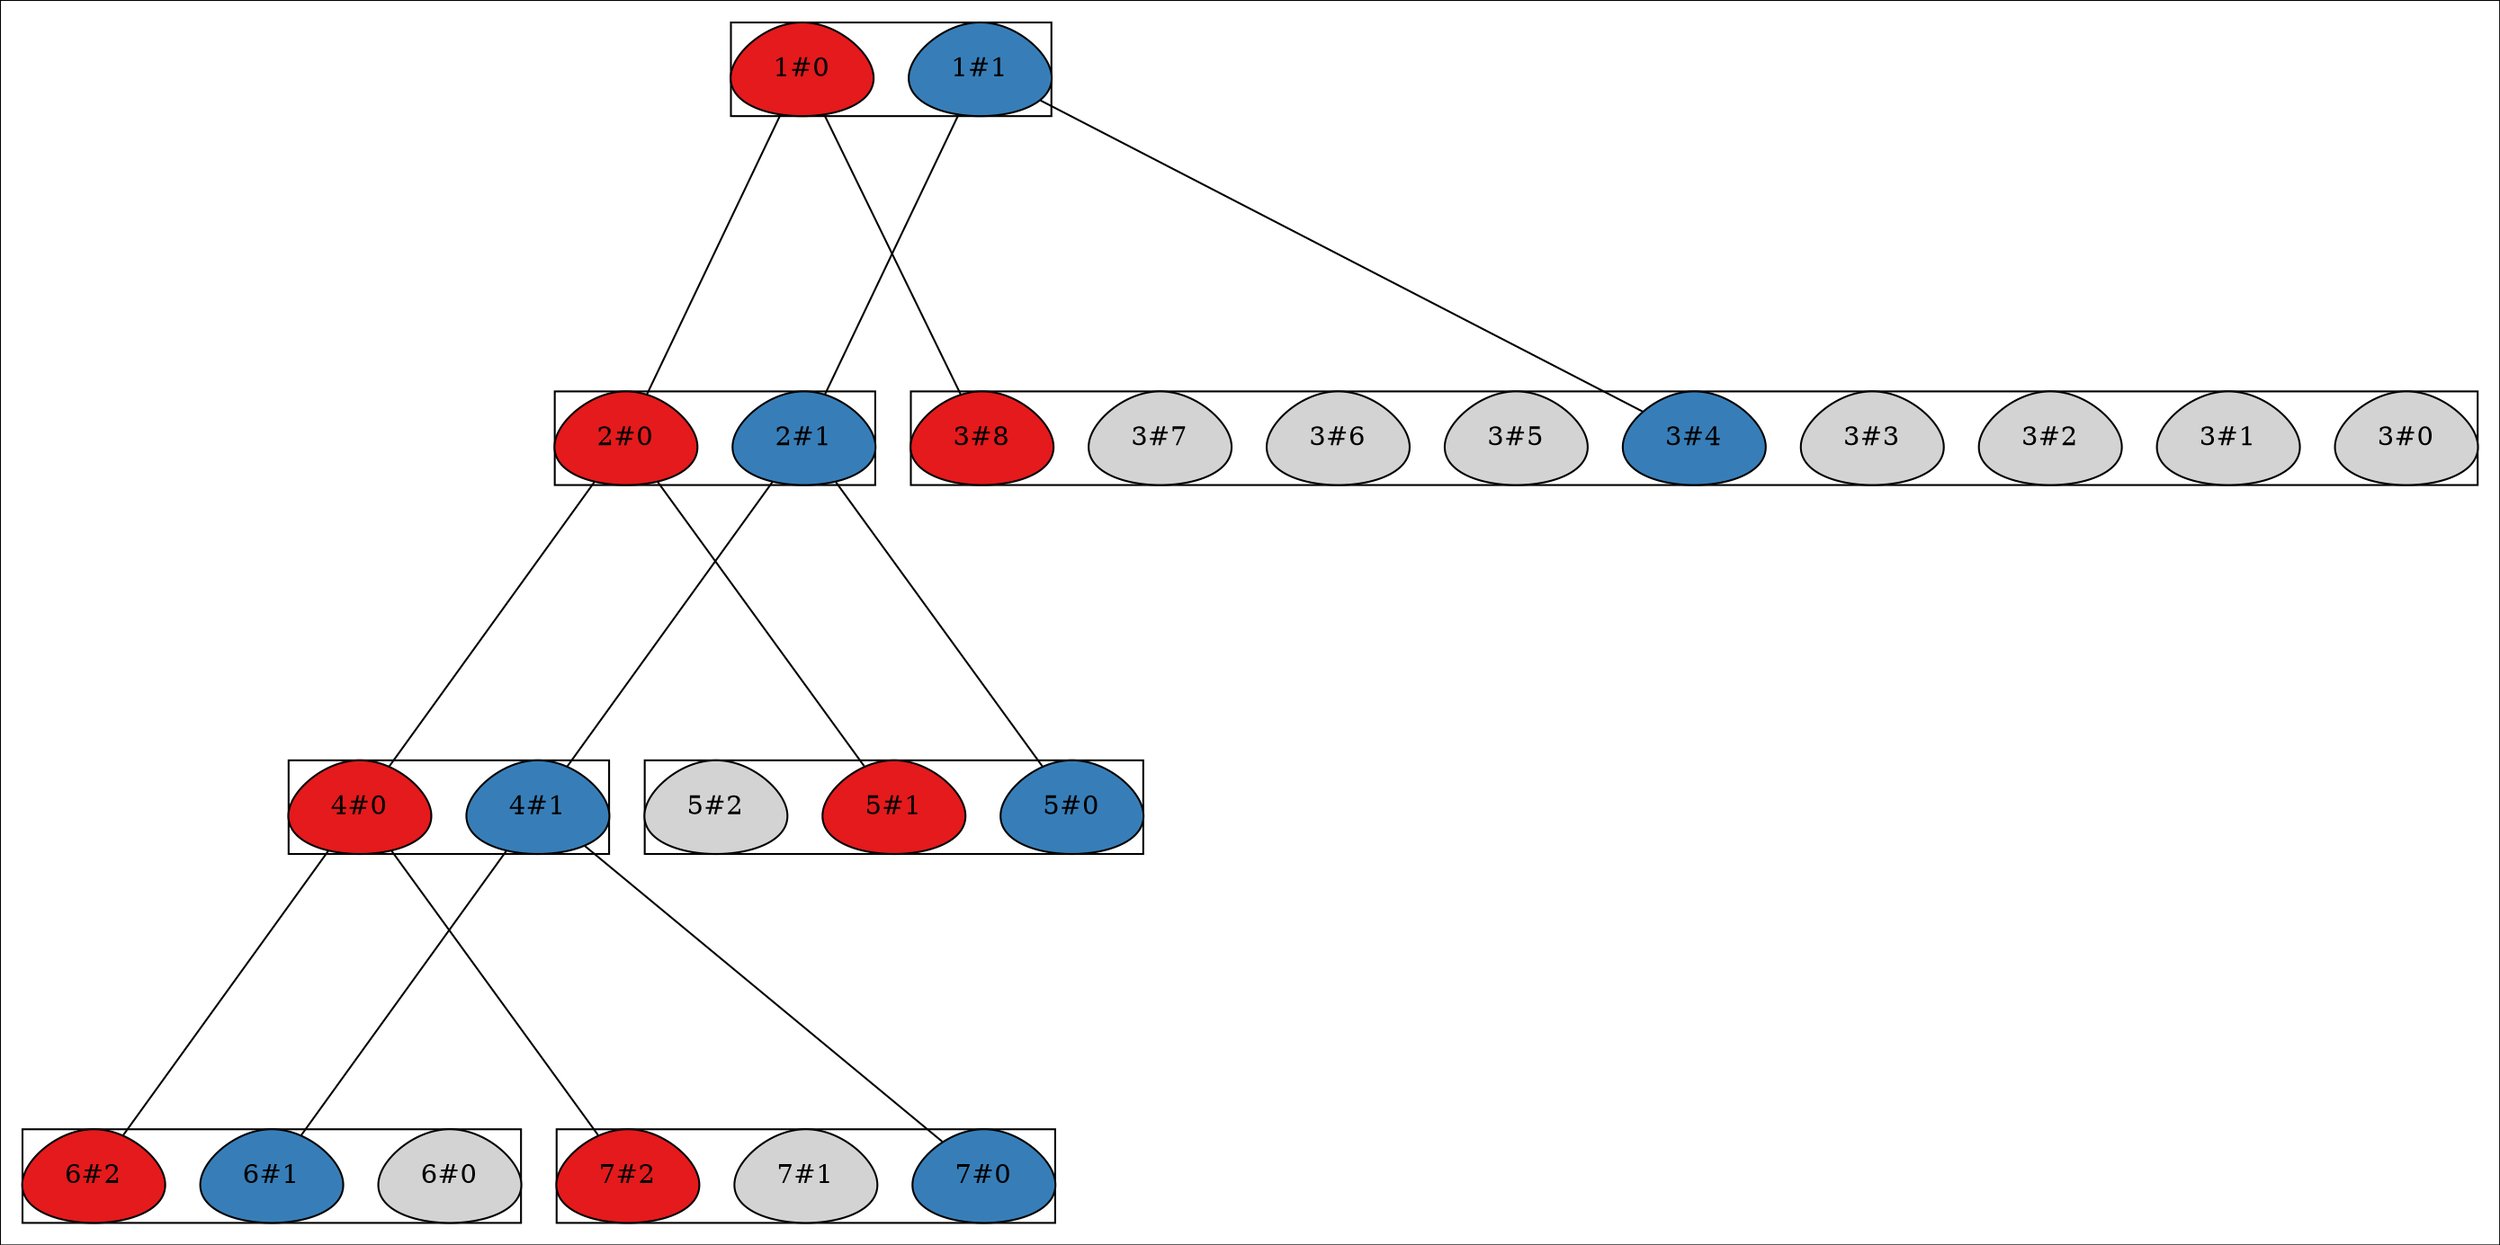 strict digraph G {
colorscheme=set13;
directed=True;
margin="0.0";
newrank=True;
outputorder=edgesfirst;
rankdir=TB;
splines=False;
"1#0" [colorscheme=set13, fillcolor=1, height="0.7", label="1#0", shape=egg, style=filled, width=1];
"1#1" [colorscheme=set13, fillcolor=2, height="0.7", label="1#1", shape=egg, style=filled, width=1];
subgraph cluster_1 {
label="";
rank=same;
"1#0";
"1#1";
}

"2#0" [colorscheme=set13, fillcolor=1, height="0.7", label="2#0", shape=egg, style=filled, width=1];
"2#1" [colorscheme=set13, fillcolor=2, height="0.7", label="2#1", shape=egg, style=filled, width=1];
subgraph cluster_2 {
label="";
rank=same;
"2#0";
"2#1";
}

"3#0" [height="0.7", label="3#0", shape=egg, style=filled, width=1];
"3#1" [height="0.7", label="3#1", shape=egg, style=filled, width=1];
"3#2" [height="0.7", label="3#2", shape=egg, style=filled, width=1];
"3#3" [height="0.7", label="3#3", shape=egg, style=filled, width=1];
"3#4" [colorscheme=set13, fillcolor=2, height="0.7", label="3#4", shape=egg, style=filled, width=1];
"3#5" [height="0.7", label="3#5", shape=egg, style=filled, width=1];
"3#6" [height="0.7", label="3#6", shape=egg, style=filled, width=1];
"3#7" [height="0.7", label="3#7", shape=egg, style=filled, width=1];
"3#8" [colorscheme=set13, fillcolor=1, height="0.7", label="3#8", shape=egg, style=filled, width=1];
subgraph cluster_3 {
label="";
rank=sink;
"3#0";
"3#1";
"3#2";
"3#3";
"3#4";
"3#5";
"3#6";
"3#7";
"3#8";
}

"4#0" [colorscheme=set13, fillcolor=1, height="0.7", label="4#0", shape=egg, style=filled, width=1];
"4#1" [colorscheme=set13, fillcolor=2, height="0.7", label="4#1", shape=egg, style=filled, width=1];
subgraph cluster_4 {
label="";
rank=same;
"4#0";
"4#1";
}

"5#0" [colorscheme=set13, fillcolor=2, height="0.7", label="5#0", shape=egg, style=filled, width=1];
"5#1" [colorscheme=set13, fillcolor=1, height="0.7", label="5#1", shape=egg, style=filled, width=1];
"5#2" [height="0.7", label="5#2", shape=egg, style=filled, width=1];
subgraph cluster_5 {
label="";
rank=sink;
"5#0";
"5#1";
"5#2";
}

"6#0" [height="0.7", label="6#0", shape=egg, style=filled, width=1];
"6#1" [colorscheme=set13, fillcolor=2, height="0.7", label="6#1", shape=egg, style=filled, width=1];
"6#2" [colorscheme=set13, fillcolor=1, height="0.7", label="6#2", shape=egg, style=filled, width=1];
subgraph cluster_6 {
label="";
rank=sink;
"6#0";
"6#1";
"6#2";
}

"7#0" [colorscheme=set13, fillcolor=2, height="0.7", label="7#0", shape=egg, style=filled, width=1];
"7#1" [height="0.7", label="7#1", shape=egg, style=filled, width=1];
"7#2" [colorscheme=set13, fillcolor=1, height="0.7", label="7#2", shape=egg, style=filled, width=1];
subgraph cluster_7 {
label="";
rank=sink;
"7#0";
"7#1";
"7#2";
}

"1#0" -> "2#0"  [dir=none, minlen=4, weight=1];
"1#0" -> "3#8"  [dir=none, minlen=4, weight=1];
"1#1" -> "2#1"  [dir=none, minlen=4, weight=1];
"1#1" -> "3#4"  [dir=none, minlen=4, weight=1];
"2#0" -> "4#0"  [dir=none, minlen=4, weight=1];
"2#0" -> "5#1"  [dir=none, minlen=4, weight=1];
"2#1" -> "4#1"  [dir=none, minlen=4, weight=1];
"2#1" -> "5#0"  [dir=none, minlen=4, weight=1];
"4#0" -> "6#2"  [dir=none, minlen=4, weight=1];
"4#0" -> "7#2"  [dir=none, minlen=4, weight=1];
"4#1" -> "6#1"  [dir=none, minlen=4, weight=1];
"4#1" -> "7#0"  [dir=none, minlen=4, weight=1];
}
